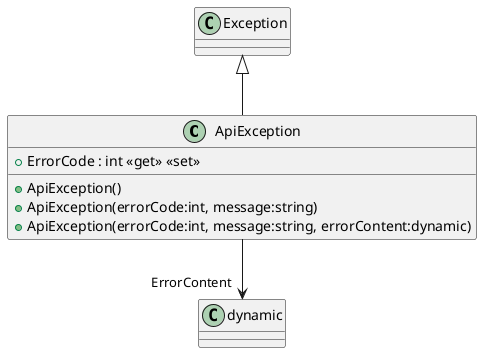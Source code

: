 @startuml
class ApiException {
    + ErrorCode : int <<get>> <<set>>
    + ApiException()
    + ApiException(errorCode:int, message:string)
    + ApiException(errorCode:int, message:string, errorContent:dynamic)
}
Exception <|-- ApiException
ApiException --> "ErrorContent" dynamic
@enduml
